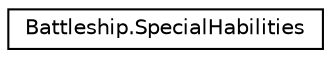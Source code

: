 digraph "Graphical Class Hierarchy"
{
 // INTERACTIVE_SVG=YES
 // LATEX_PDF_SIZE
  edge [fontname="Helvetica",fontsize="10",labelfontname="Helvetica",labelfontsize="10"];
  node [fontname="Helvetica",fontsize="10",shape=record];
  rankdir="LR";
  Node0 [label="Battleship.SpecialHabilities",height=0.2,width=0.4,color="black", fillcolor="white", style="filled",URL="$classBattleship_1_1SpecialHabilities.html",tooltip="SpecialHabilities es la clase que contiene las habilidades especiales del jugador...."];
}
